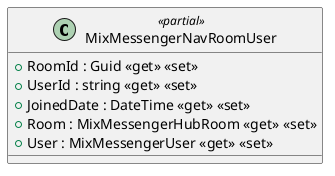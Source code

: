 @startuml
class MixMessengerNavRoomUser <<partial>> {
    + RoomId : Guid <<get>> <<set>>
    + UserId : string <<get>> <<set>>
    + JoinedDate : DateTime <<get>> <<set>>
    + Room : MixMessengerHubRoom <<get>> <<set>>
    + User : MixMessengerUser <<get>> <<set>>
}
@enduml
